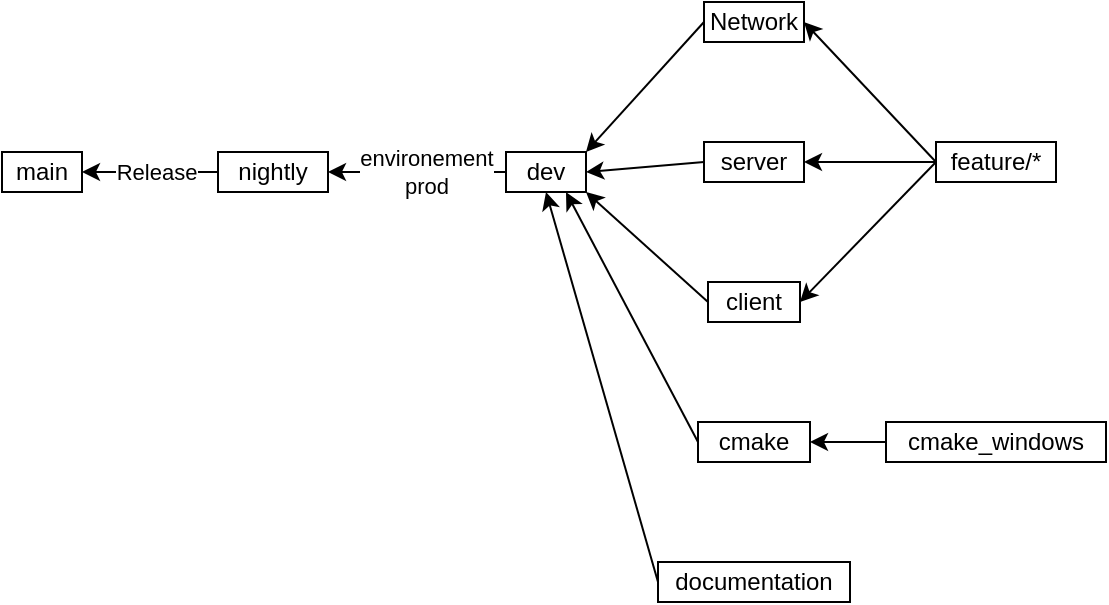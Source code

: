 <mxfile>
    <diagram name="Page-1" id="OnYu8E4_LFuYqcuafDaF">
        <mxGraphModel dx="843" dy="501" grid="1" gridSize="10" guides="1" tooltips="1" connect="1" arrows="1" fold="1" page="1" pageScale="1" pageWidth="850" pageHeight="1100" math="0" shadow="0">
            <root>
                <mxCell id="0"/>
                <mxCell id="1" parent="0"/>
                <mxCell id="15" value="" style="endArrow=classic;html=1;exitX=0;exitY=0.5;exitDx=0;exitDy=0;entryX=1;entryY=0.5;entryDx=0;entryDy=0;" parent="1" source="10" target="9" edge="1">
                    <mxGeometry width="50" height="50" relative="1" as="geometry">
                        <mxPoint x="340" y="310" as="sourcePoint"/>
                        <mxPoint x="390" y="260" as="targetPoint"/>
                    </mxGeometry>
                </mxCell>
                <mxCell id="20" value="Release" style="edgeLabel;html=1;align=center;verticalAlign=middle;resizable=0;points=[];" parent="15" vertex="1" connectable="0">
                    <mxGeometry x="0.36" y="1" relative="1" as="geometry">
                        <mxPoint x="15" y="-1" as="offset"/>
                    </mxGeometry>
                </mxCell>
                <mxCell id="16" value="" style="endArrow=classic;html=1;exitX=0;exitY=0.5;exitDx=0;exitDy=0;entryX=1;entryY=0.5;entryDx=0;entryDy=0;" parent="1" source="11" target="10" edge="1">
                    <mxGeometry width="50" height="50" relative="1" as="geometry">
                        <mxPoint x="394.5" y="305.0" as="sourcePoint"/>
                        <mxPoint x="302" y="305.0" as="targetPoint"/>
                    </mxGeometry>
                </mxCell>
                <mxCell id="21" value="environement&lt;br&gt;prod" style="edgeLabel;html=1;align=center;verticalAlign=middle;resizable=0;points=[];" parent="16" vertex="1" connectable="0">
                    <mxGeometry x="-0.203" relative="1" as="geometry">
                        <mxPoint x="-5" as="offset"/>
                    </mxGeometry>
                </mxCell>
                <mxCell id="25" value="server" style="rounded=0;whiteSpace=wrap;html=1;" parent="1" vertex="1">
                    <mxGeometry x="579" y="280" width="50" height="20" as="geometry"/>
                </mxCell>
                <mxCell id="26" value="" style="endArrow=classic;html=1;exitX=0;exitY=0.5;exitDx=0;exitDy=0;entryX=1;entryY=0;entryDx=0;entryDy=0;" parent="1" source="23" target="11" edge="1">
                    <mxGeometry width="50" height="50" relative="1" as="geometry">
                        <mxPoint x="582.5" y="140" as="sourcePoint"/>
                        <mxPoint x="476" y="140" as="targetPoint"/>
                    </mxGeometry>
                </mxCell>
                <mxCell id="28" value="" style="endArrow=classic;html=1;exitX=0;exitY=0.5;exitDx=0;exitDy=0;entryX=1;entryY=0.5;entryDx=0;entryDy=0;" parent="1" source="25" target="11" edge="1">
                    <mxGeometry width="50" height="50" relative="1" as="geometry">
                        <mxPoint x="567.5" y="230" as="sourcePoint"/>
                        <mxPoint x="510" y="325" as="targetPoint"/>
                    </mxGeometry>
                </mxCell>
                <mxCell id="29" value="client" style="rounded=0;whiteSpace=wrap;html=1;" parent="1" vertex="1">
                    <mxGeometry x="581" y="350" width="46" height="20" as="geometry"/>
                </mxCell>
                <mxCell id="30" value="" style="endArrow=classic;html=1;exitX=0;exitY=0.5;exitDx=0;exitDy=0;entryX=1;entryY=1;entryDx=0;entryDy=0;" parent="1" source="29" target="11" edge="1">
                    <mxGeometry width="50" height="50" relative="1" as="geometry">
                        <mxPoint x="570" y="305" as="sourcePoint"/>
                        <mxPoint x="512.5" y="305" as="targetPoint"/>
                    </mxGeometry>
                </mxCell>
                <mxCell id="31" value="feature/*" style="rounded=0;whiteSpace=wrap;html=1;" parent="1" vertex="1">
                    <mxGeometry x="695" y="280" width="60" height="20" as="geometry"/>
                </mxCell>
                <mxCell id="32" value="" style="endArrow=classic;html=1;exitX=0;exitY=0.5;exitDx=0;exitDy=0;entryX=1;entryY=0.5;entryDx=0;entryDy=0;" parent="1" source="31" target="23" edge="1">
                    <mxGeometry width="50" height="50" relative="1" as="geometry">
                        <mxPoint x="647.5" y="230" as="sourcePoint"/>
                        <mxPoint x="575" y="325" as="targetPoint"/>
                    </mxGeometry>
                </mxCell>
                <mxCell id="33" value="" style="endArrow=classic;html=1;exitX=0;exitY=0.5;exitDx=0;exitDy=0;entryX=1;entryY=0.5;entryDx=0;entryDy=0;" parent="1" source="31" target="25" edge="1">
                    <mxGeometry width="50" height="50" relative="1" as="geometry">
                        <mxPoint x="705" y="335" as="sourcePoint"/>
                        <mxPoint x="640" y="285" as="targetPoint"/>
                    </mxGeometry>
                </mxCell>
                <mxCell id="34" value="" style="endArrow=classic;html=1;exitX=0;exitY=0.5;exitDx=0;exitDy=0;entryX=1;entryY=0.5;entryDx=0;entryDy=0;" parent="1" source="31" target="29" edge="1">
                    <mxGeometry width="50" height="50" relative="1" as="geometry">
                        <mxPoint x="700" y="260" as="sourcePoint"/>
                        <mxPoint x="635" y="305" as="targetPoint"/>
                    </mxGeometry>
                </mxCell>
                <mxCell id="11" value="dev" style="rounded=0;whiteSpace=wrap;html=1;" parent="1" vertex="1">
                    <mxGeometry x="480" y="285" width="40" height="20" as="geometry"/>
                </mxCell>
                <mxCell id="23" value="Network" style="rounded=0;whiteSpace=wrap;html=1;" parent="1" vertex="1">
                    <mxGeometry x="579" y="210" width="50" height="20" as="geometry"/>
                </mxCell>
                <mxCell id="10" value="nightly" style="rounded=0;whiteSpace=wrap;html=1;" parent="1" vertex="1">
                    <mxGeometry x="336" y="285" width="55" height="20" as="geometry"/>
                </mxCell>
                <mxCell id="9" value="main" style="rounded=0;whiteSpace=wrap;html=1;" parent="1" vertex="1">
                    <mxGeometry x="228" y="285" width="40" height="20" as="geometry"/>
                </mxCell>
                <mxCell id="44" style="edgeStyle=none;html=1;exitX=0;exitY=0.5;exitDx=0;exitDy=0;entryX=0.75;entryY=1;entryDx=0;entryDy=0;" edge="1" parent="1" source="35" target="11">
                    <mxGeometry relative="1" as="geometry"/>
                </mxCell>
                <mxCell id="35" value="cmake" style="rounded=0;whiteSpace=wrap;html=1;" vertex="1" parent="1">
                    <mxGeometry x="576" y="420" width="56" height="20" as="geometry"/>
                </mxCell>
                <mxCell id="46" style="edgeStyle=none;html=1;exitX=0;exitY=0.5;exitDx=0;exitDy=0;entryX=1;entryY=0.5;entryDx=0;entryDy=0;" edge="1" parent="1" source="36" target="35">
                    <mxGeometry relative="1" as="geometry"/>
                </mxCell>
                <mxCell id="36" value="cmake_windows" style="rounded=0;whiteSpace=wrap;html=1;" vertex="1" parent="1">
                    <mxGeometry x="670" y="420" width="110" height="20" as="geometry"/>
                </mxCell>
                <mxCell id="45" style="edgeStyle=none;html=1;exitX=0;exitY=0.5;exitDx=0;exitDy=0;entryX=0.5;entryY=1;entryDx=0;entryDy=0;" edge="1" parent="1" source="37" target="11">
                    <mxGeometry relative="1" as="geometry"/>
                </mxCell>
                <mxCell id="37" value="documentation" style="rounded=0;whiteSpace=wrap;html=1;" vertex="1" parent="1">
                    <mxGeometry x="556" y="490" width="96" height="20" as="geometry"/>
                </mxCell>
            </root>
        </mxGraphModel>
    </diagram>
</mxfile>